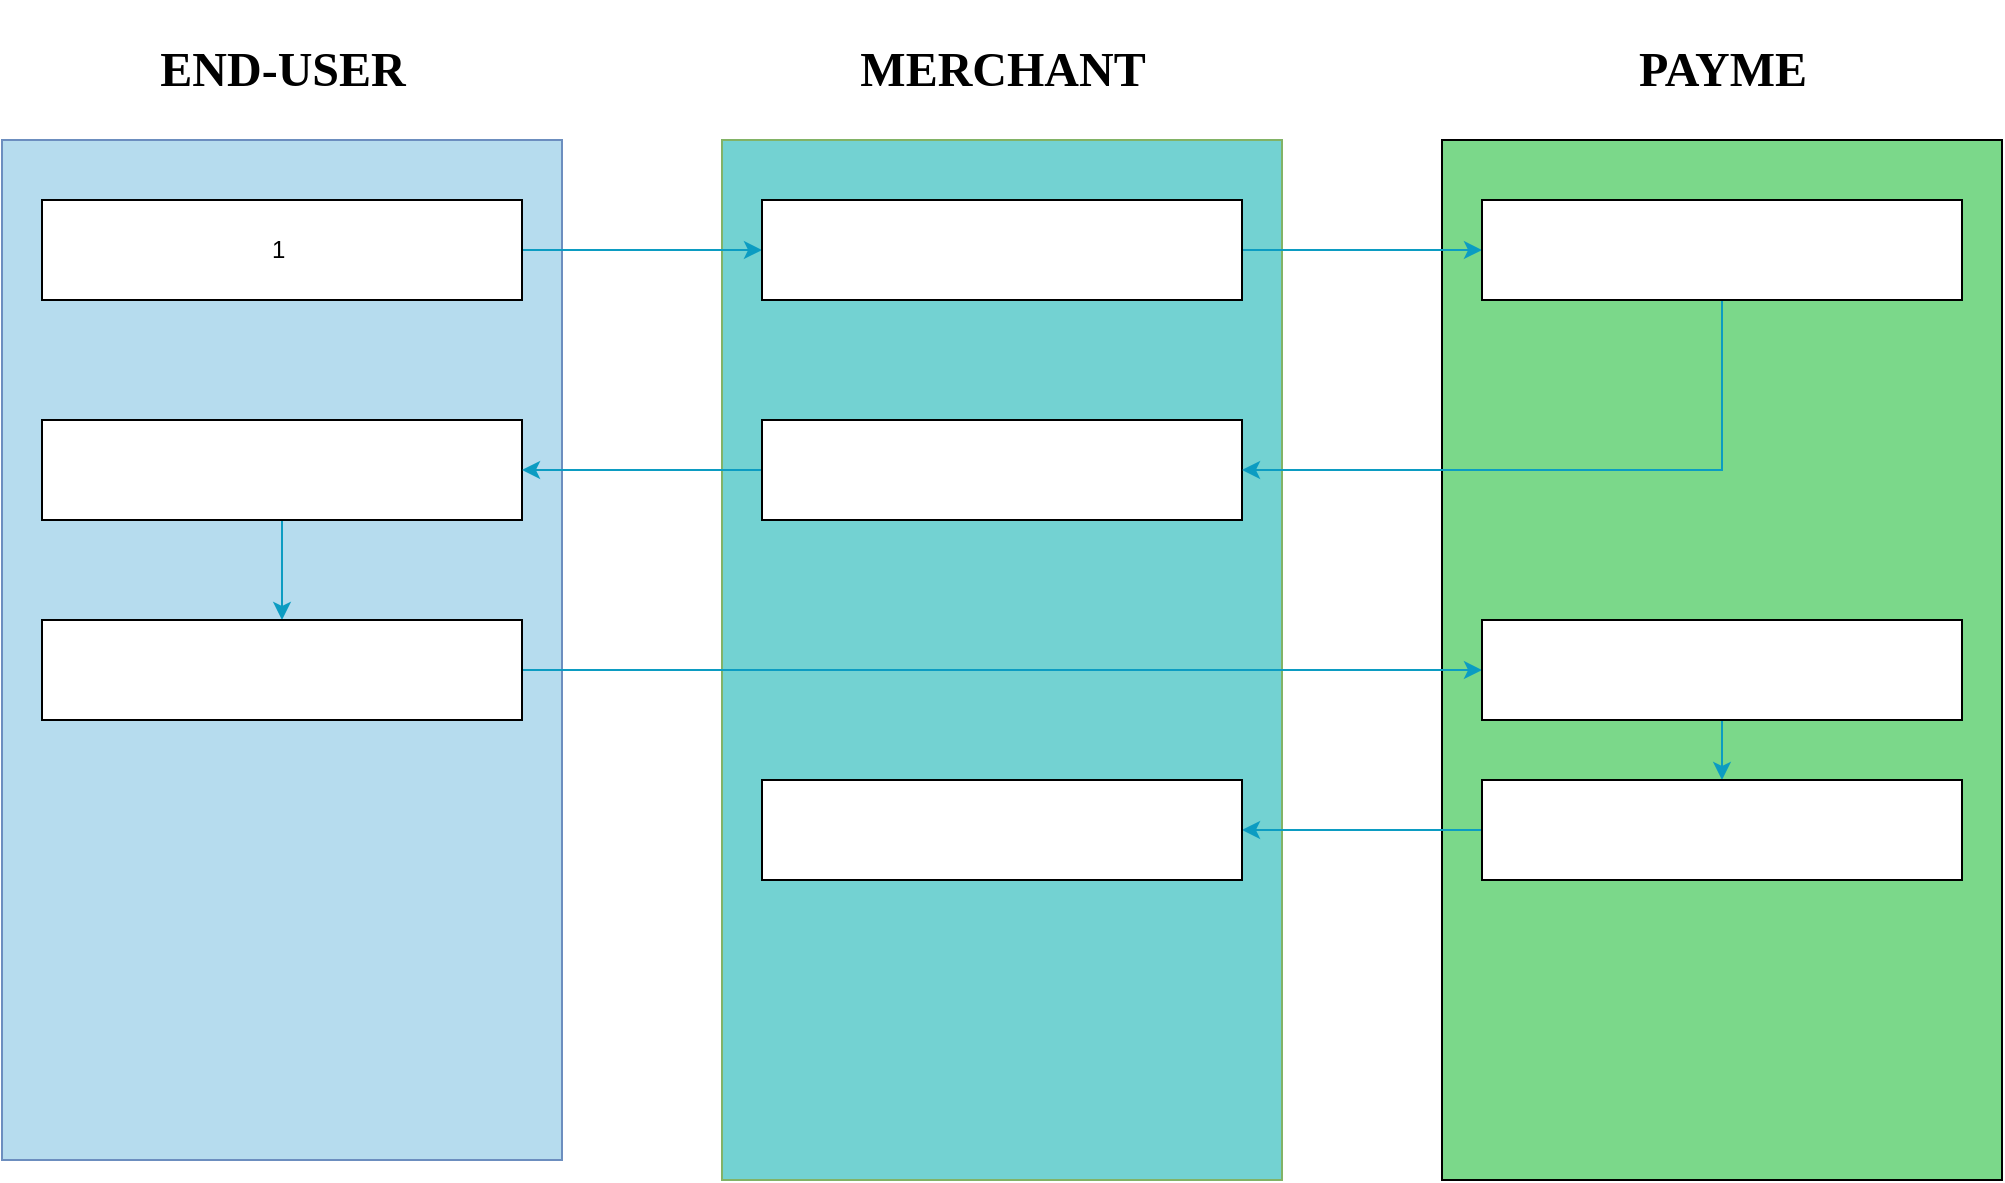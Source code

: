 <mxfile version="20.7.4" type="github">
  <diagram id="nCt2MH3JMU5qnf8b5OxJ" name="Page-1">
    <mxGraphModel dx="1434" dy="1856" grid="1" gridSize="10" guides="1" tooltips="1" connect="1" arrows="1" fold="1" page="1" pageScale="1" pageWidth="850" pageHeight="1100" math="0" shadow="0">
      <root>
        <mxCell id="0" />
        <mxCell id="1" parent="0" />
        <mxCell id="DisY7DZ7IWDPUWeo6XZU-4" value="" style="rounded=0;whiteSpace=wrap;html=1;fillColor=#b6dcee;strokeColor=#6c8ebf;" vertex="1" parent="1">
          <mxGeometry x="40" y="-640" width="280" height="510" as="geometry" />
        </mxCell>
        <mxCell id="DisY7DZ7IWDPUWeo6XZU-5" value="" style="rounded=0;whiteSpace=wrap;html=1;fillColor=#73d2d2;strokeColor=#82b366;" vertex="1" parent="1">
          <mxGeometry x="400" y="-640" width="280" height="520" as="geometry" />
        </mxCell>
        <mxCell id="DisY7DZ7IWDPUWeo6XZU-6" value="" style="rounded=0;whiteSpace=wrap;html=1;fillColor=#7bd88a;" vertex="1" parent="1">
          <mxGeometry x="760" y="-640" width="280" height="520" as="geometry" />
        </mxCell>
        <mxCell id="DisY7DZ7IWDPUWeo6XZU-22" style="edgeStyle=orthogonalEdgeStyle;rounded=0;jumpSize=8;orthogonalLoop=1;jettySize=auto;html=1;exitX=1;exitY=0.5;exitDx=0;exitDy=0;entryX=0;entryY=0.5;entryDx=0;entryDy=0;strokeColor=#0c9cc2;" edge="1" parent="1" source="DisY7DZ7IWDPUWeo6XZU-7" target="DisY7DZ7IWDPUWeo6XZU-10">
          <mxGeometry relative="1" as="geometry" />
        </mxCell>
        <mxCell id="DisY7DZ7IWDPUWeo6XZU-7" value="1&amp;nbsp;" style="rounded=0;whiteSpace=wrap;html=1;" vertex="1" parent="1">
          <mxGeometry x="60" y="-610" width="240" height="50" as="geometry" />
        </mxCell>
        <mxCell id="DisY7DZ7IWDPUWeo6XZU-24" style="edgeStyle=orthogonalEdgeStyle;rounded=0;jumpSize=8;orthogonalLoop=1;jettySize=auto;html=1;exitX=0.5;exitY=1;exitDx=0;exitDy=0;entryX=0.5;entryY=0;entryDx=0;entryDy=0;strokeColor=#0c9cc2;" edge="1" parent="1" source="DisY7DZ7IWDPUWeo6XZU-8" target="DisY7DZ7IWDPUWeo6XZU-9">
          <mxGeometry relative="1" as="geometry" />
        </mxCell>
        <mxCell id="DisY7DZ7IWDPUWeo6XZU-8" value="" style="rounded=0;whiteSpace=wrap;html=1;" vertex="1" parent="1">
          <mxGeometry x="60" y="-500" width="240" height="50" as="geometry" />
        </mxCell>
        <mxCell id="DisY7DZ7IWDPUWeo6XZU-26" style="edgeStyle=orthogonalEdgeStyle;rounded=0;jumpSize=8;orthogonalLoop=1;jettySize=auto;html=1;exitX=1;exitY=0.5;exitDx=0;exitDy=0;strokeColor=#0c9cc2;" edge="1" parent="1" source="DisY7DZ7IWDPUWeo6XZU-9" target="DisY7DZ7IWDPUWeo6XZU-13">
          <mxGeometry relative="1" as="geometry" />
        </mxCell>
        <mxCell id="DisY7DZ7IWDPUWeo6XZU-9" value="" style="rounded=0;whiteSpace=wrap;html=1;" vertex="1" parent="1">
          <mxGeometry x="60" y="-400" width="240" height="50" as="geometry" />
        </mxCell>
        <mxCell id="DisY7DZ7IWDPUWeo6XZU-20" style="edgeStyle=orthogonalEdgeStyle;rounded=0;orthogonalLoop=1;jettySize=auto;html=1;exitX=1;exitY=0.5;exitDx=0;exitDy=0;strokeColor=#0c9cc2;" edge="1" parent="1" source="DisY7DZ7IWDPUWeo6XZU-10" target="DisY7DZ7IWDPUWeo6XZU-12">
          <mxGeometry relative="1" as="geometry" />
        </mxCell>
        <mxCell id="DisY7DZ7IWDPUWeo6XZU-10" value="" style="rounded=0;whiteSpace=wrap;html=1;" vertex="1" parent="1">
          <mxGeometry x="420" y="-610" width="240" height="50" as="geometry" />
        </mxCell>
        <mxCell id="DisY7DZ7IWDPUWeo6XZU-23" style="edgeStyle=orthogonalEdgeStyle;rounded=0;jumpSize=8;orthogonalLoop=1;jettySize=auto;html=1;exitX=0;exitY=0.5;exitDx=0;exitDy=0;strokeColor=#0c9cc2;" edge="1" parent="1" source="DisY7DZ7IWDPUWeo6XZU-11" target="DisY7DZ7IWDPUWeo6XZU-8">
          <mxGeometry relative="1" as="geometry" />
        </mxCell>
        <mxCell id="DisY7DZ7IWDPUWeo6XZU-11" value="" style="rounded=0;whiteSpace=wrap;html=1;" vertex="1" parent="1">
          <mxGeometry x="420" y="-500" width="240" height="50" as="geometry" />
        </mxCell>
        <mxCell id="DisY7DZ7IWDPUWeo6XZU-21" style="edgeStyle=orthogonalEdgeStyle;rounded=0;orthogonalLoop=1;jettySize=auto;html=1;exitX=0.5;exitY=1;exitDx=0;exitDy=0;entryX=1;entryY=0.5;entryDx=0;entryDy=0;strokeColor=#0c9cc2;" edge="1" parent="1" source="DisY7DZ7IWDPUWeo6XZU-12" target="DisY7DZ7IWDPUWeo6XZU-11">
          <mxGeometry relative="1" as="geometry" />
        </mxCell>
        <mxCell id="DisY7DZ7IWDPUWeo6XZU-12" value="" style="rounded=0;whiteSpace=wrap;html=1;" vertex="1" parent="1">
          <mxGeometry x="780" y="-610" width="240" height="50" as="geometry" />
        </mxCell>
        <mxCell id="DisY7DZ7IWDPUWeo6XZU-27" style="edgeStyle=orthogonalEdgeStyle;rounded=0;jumpSize=8;orthogonalLoop=1;jettySize=auto;html=1;exitX=0.5;exitY=1;exitDx=0;exitDy=0;entryX=0.5;entryY=0;entryDx=0;entryDy=0;strokeColor=#0c9cc2;" edge="1" parent="1" source="DisY7DZ7IWDPUWeo6XZU-13" target="DisY7DZ7IWDPUWeo6XZU-14">
          <mxGeometry relative="1" as="geometry" />
        </mxCell>
        <mxCell id="DisY7DZ7IWDPUWeo6XZU-13" value="" style="rounded=0;whiteSpace=wrap;html=1;" vertex="1" parent="1">
          <mxGeometry x="780" y="-400" width="240" height="50" as="geometry" />
        </mxCell>
        <mxCell id="DisY7DZ7IWDPUWeo6XZU-28" style="edgeStyle=orthogonalEdgeStyle;rounded=0;jumpSize=8;orthogonalLoop=1;jettySize=auto;html=1;exitX=0;exitY=0.5;exitDx=0;exitDy=0;entryX=1;entryY=0.5;entryDx=0;entryDy=0;strokeColor=#0c9cc2;" edge="1" parent="1" source="DisY7DZ7IWDPUWeo6XZU-14" target="DisY7DZ7IWDPUWeo6XZU-15">
          <mxGeometry relative="1" as="geometry" />
        </mxCell>
        <mxCell id="DisY7DZ7IWDPUWeo6XZU-14" value="" style="rounded=0;whiteSpace=wrap;html=1;" vertex="1" parent="1">
          <mxGeometry x="780" y="-320" width="240" height="50" as="geometry" />
        </mxCell>
        <mxCell id="DisY7DZ7IWDPUWeo6XZU-15" value="" style="rounded=0;whiteSpace=wrap;html=1;" vertex="1" parent="1">
          <mxGeometry x="420" y="-320" width="240" height="50" as="geometry" />
        </mxCell>
        <mxCell id="DisY7DZ7IWDPUWeo6XZU-30" value="&lt;h1&gt;END-USER&lt;/h1&gt;" style="text;html=1;align=center;verticalAlign=middle;resizable=0;points=[];autosize=1;strokeColor=none;fillColor=none;fontStyle=1;fontFamily=Times New Roman;" vertex="1" parent="1">
          <mxGeometry x="105" y="-710" width="150" height="70" as="geometry" />
        </mxCell>
        <mxCell id="DisY7DZ7IWDPUWeo6XZU-31" value="&lt;h1&gt;MERCHANT&lt;/h1&gt;" style="text;html=1;align=center;verticalAlign=middle;resizable=0;points=[];autosize=1;strokeColor=none;fillColor=none;fontStyle=1;fontFamily=Times New Roman;" vertex="1" parent="1">
          <mxGeometry x="455" y="-710" width="170" height="70" as="geometry" />
        </mxCell>
        <mxCell id="DisY7DZ7IWDPUWeo6XZU-32" value="&lt;h1&gt;PAYME&lt;/h1&gt;" style="text;html=1;align=center;verticalAlign=middle;resizable=0;points=[];autosize=1;strokeColor=none;fillColor=none;fontStyle=1;fontFamily=Times New Roman;" vertex="1" parent="1">
          <mxGeometry x="845" y="-710" width="110" height="70" as="geometry" />
        </mxCell>
      </root>
    </mxGraphModel>
  </diagram>
</mxfile>
